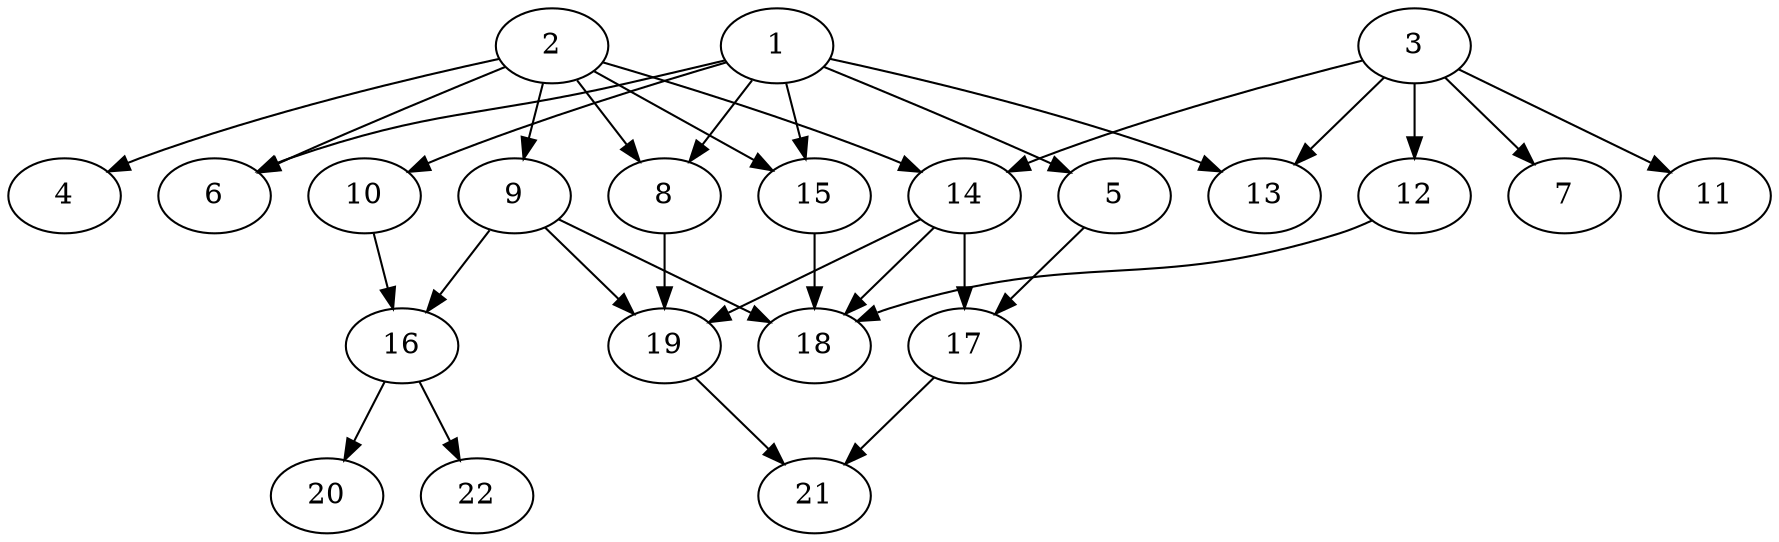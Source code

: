 // DAG (tier=2-normal, mode=compute, n=22, ccr=0.362, fat=0.677, density=0.430, regular=0.405, jump=0.169, mindata=524288, maxdata=8388608)
// DAG automatically generated by daggen at Sun Aug 24 16:33:33 2025
// /home/ermia/Project/Environments/daggen/bin/daggen --dot --ccr 0.362 --fat 0.677 --regular 0.405 --density 0.430 --jump 0.169 --mindata 524288 --maxdata 8388608 -n 22 
digraph G {
  1 [size="662196596899503872", alpha="0.01", expect_size="331098298449751936"]
  1 -> 5 [size ="526187180851200"]
  1 -> 6 [size ="526187180851200"]
  1 -> 8 [size ="526187180851200"]
  1 -> 10 [size ="526187180851200"]
  1 -> 13 [size ="526187180851200"]
  1 -> 15 [size ="526187180851200"]
  2 [size="432465402002407424000", alpha="0.03", expect_size="216232701001203712000"]
  2 -> 4 [size ="457499790540800"]
  2 -> 6 [size ="457499790540800"]
  2 -> 8 [size ="457499790540800"]
  2 -> 9 [size ="457499790540800"]
  2 -> 14 [size ="457499790540800"]
  2 -> 15 [size ="457499790540800"]
  3 [size="55766786188387549184", alpha="0.04", expect_size="27883393094193774592"]
  3 -> 7 [size ="116772451647488"]
  3 -> 11 [size ="116772451647488"]
  3 -> 12 [size ="116772451647488"]
  3 -> 13 [size ="116772451647488"]
  3 -> 14 [size ="116772451647488"]
  4 [size="60012009722165128", alpha="0.06", expect_size="30006004861082564"]
  5 [size="1315379905298432000", alpha="0.00", expect_size="657689952649216000"]
  5 -> 17 [size ="9604117299200"]
  6 [size="518019984972650119168", alpha="0.05", expect_size="259009992486325059584"]
  7 [size="487149138086037815296", alpha="0.20", expect_size="243574569043018907648"]
  8 [size="150426701928329536", alpha="0.09", expect_size="75213350964164768"]
  8 -> 19 [size ="151020520865792"]
  9 [size="346219773928676928", alpha="0.10", expect_size="173109886964338464"]
  9 -> 16 [size ="224652165120000"]
  9 -> 18 [size ="224652165120000"]
  9 -> 19 [size ="224652165120000"]
  10 [size="23052041072645448", alpha="0.08", expect_size="11526020536322724"]
  10 -> 16 [size ="560615915520000"]
  11 [size="93602389633894711296", alpha="0.16", expect_size="46801194816947355648"]
  12 [size="2175380372223596", alpha="0.09", expect_size="1087690186111798"]
  12 -> 18 [size ="106254143848448"]
  13 [size="34766324928672512", alpha="0.05", expect_size="17383162464336256"]
  14 [size="5911950909335187", alpha="0.12", expect_size="2955975454667593"]
  14 -> 17 [size ="269589401305088"]
  14 -> 18 [size ="269589401305088"]
  14 -> 19 [size ="269589401305088"]
  15 [size="15715885123443040", alpha="0.06", expect_size="7857942561721520"]
  15 -> 18 [size ="376002786099200"]
  16 [size="391986595700987133952", alpha="0.09", expect_size="195993297850493566976"]
  16 -> 20 [size ="428486816694272"]
  16 -> 22 [size ="428486816694272"]
  17 [size="328674492466227968", alpha="0.15", expect_size="164337246233113984"]
  17 -> 21 [size ="325899845107712"]
  18 [size="17476295938575714", alpha="0.07", expect_size="8738147969287857"]
  19 [size="276360555296607698944", alpha="0.03", expect_size="138180277648303849472"]
  19 -> 21 [size ="339422549639168"]
  20 [size="12060363326214204", alpha="0.06", expect_size="6030181663107102"]
  21 [size="31587100221581033472", alpha="0.00", expect_size="15793550110790516736"]
  22 [size="739780971398734", alpha="0.03", expect_size="369890485699367"]
}